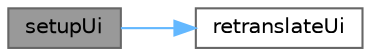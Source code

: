 digraph "setupUi"
{
 // LATEX_PDF_SIZE
  bgcolor="transparent";
  edge [fontname=Helvetica,fontsize=10,labelfontname=Helvetica,labelfontsize=10];
  node [fontname=Helvetica,fontsize=10,shape=box,height=0.2,width=0.4];
  rankdir="LR";
  Node1 [id="Node000001",label="setupUi",height=0.2,width=0.4,color="gray40", fillcolor="grey60", style="filled", fontcolor="black",tooltip=" "];
  Node1 -> Node2 [id="edge1_Node000001_Node000002",color="steelblue1",style="solid",tooltip=" "];
  Node2 [id="Node000002",label="retranslateUi",height=0.2,width=0.4,color="grey40", fillcolor="white", style="filled",URL="$class_ui___live_block_widget.html#a5a0ec567ce1a2cb2d05877b3c5bfc3e7",tooltip=" "];
}
